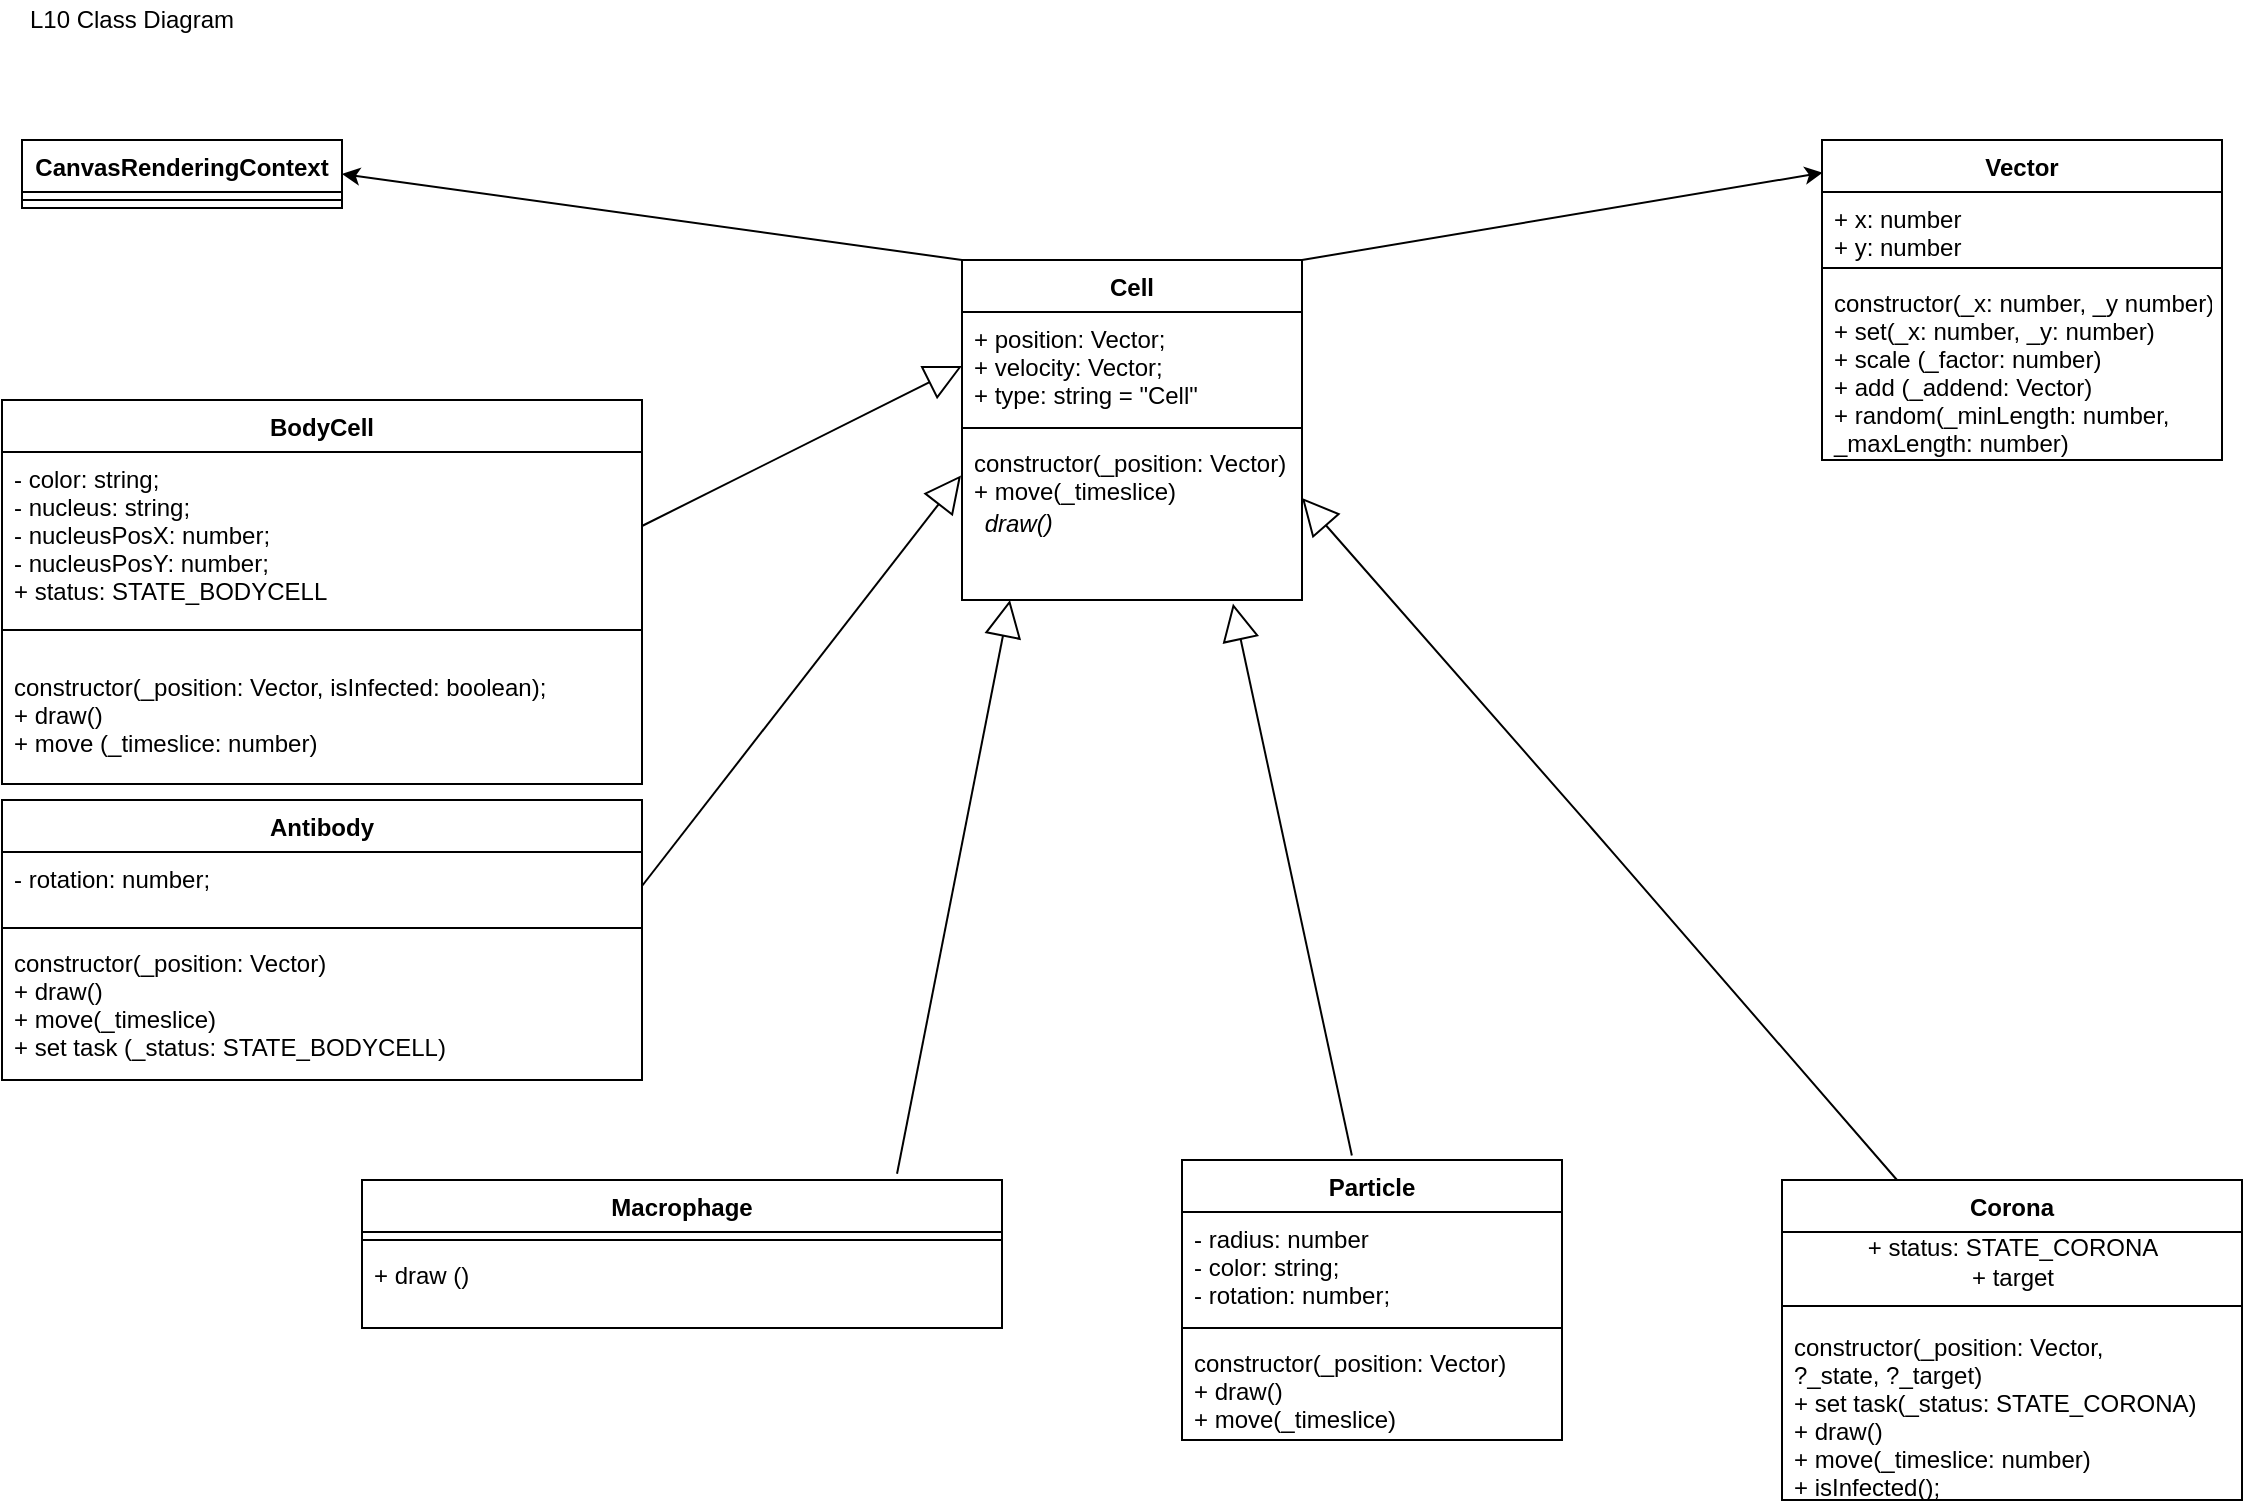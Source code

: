 <mxfile version="13.3.5" type="device"><diagram id="trz45pBPM-zzbVZ8m-UH" name="Page-1"><mxGraphModel dx="1024" dy="592" grid="1" gridSize="10" guides="1" tooltips="1" connect="1" arrows="1" fold="1" page="1" pageScale="1" pageWidth="1169" pageHeight="827" math="0" shadow="0"><root><mxCell id="0"/><mxCell id="1" parent="0"/><mxCell id="1Zk7m2IyA7rpyMyj1JW2-1" value="L10 Class Diagram" style="text;html=1;strokeColor=none;fillColor=none;align=center;verticalAlign=middle;whiteSpace=wrap;rounded=0;" parent="1" vertex="1"><mxGeometry x="40" y="20" width="110" height="20" as="geometry"/></mxCell><mxCell id="1Zk7m2IyA7rpyMyj1JW2-14" value="CanvasRenderingContext" style="swimlane;fontStyle=1;align=center;verticalAlign=top;childLayout=stackLayout;horizontal=1;startSize=26;horizontalStack=0;resizeParent=1;resizeParentMax=0;resizeLast=0;collapsible=1;marginBottom=0;" parent="1" vertex="1"><mxGeometry x="40" y="90" width="160" height="34" as="geometry"/></mxCell><mxCell id="1Zk7m2IyA7rpyMyj1JW2-15" value="" style="line;strokeWidth=1;fillColor=none;align=left;verticalAlign=middle;spacingTop=-1;spacingLeft=3;spacingRight=3;rotatable=0;labelPosition=right;points=[];portConstraint=eastwest;" parent="1Zk7m2IyA7rpyMyj1JW2-14" vertex="1"><mxGeometry y="26" width="160" height="8" as="geometry"/></mxCell><mxCell id="1Zk7m2IyA7rpyMyj1JW2-10" value="Vector" style="swimlane;fontStyle=1;align=center;verticalAlign=top;childLayout=stackLayout;horizontal=1;startSize=26;horizontalStack=0;resizeParent=1;resizeParentMax=0;resizeLast=0;collapsible=1;marginBottom=0;" parent="1" vertex="1"><mxGeometry x="940" y="90" width="200" height="160" as="geometry"/></mxCell><mxCell id="1Zk7m2IyA7rpyMyj1JW2-11" value="+ x: number&#10;+ y: number" style="text;strokeColor=none;fillColor=none;align=left;verticalAlign=top;spacingLeft=4;spacingRight=4;overflow=hidden;rotatable=0;points=[[0,0.5],[1,0.5]];portConstraint=eastwest;" parent="1Zk7m2IyA7rpyMyj1JW2-10" vertex="1"><mxGeometry y="26" width="200" height="34" as="geometry"/></mxCell><mxCell id="1Zk7m2IyA7rpyMyj1JW2-12" value="" style="line;strokeWidth=1;fillColor=none;align=left;verticalAlign=middle;spacingTop=-1;spacingLeft=3;spacingRight=3;rotatable=0;labelPosition=right;points=[];portConstraint=eastwest;" parent="1Zk7m2IyA7rpyMyj1JW2-10" vertex="1"><mxGeometry y="60" width="200" height="8" as="geometry"/></mxCell><mxCell id="1Zk7m2IyA7rpyMyj1JW2-13" value="constructor(_x: number, _y number)&#10;+ set(_x: number, _y: number)&#10;+ scale (_factor: number)&#10;+ add (_addend: Vector)&#10;+ random(_minLength: number, &#10;_maxLength: number)" style="text;strokeColor=none;fillColor=none;align=left;verticalAlign=top;spacingLeft=4;spacingRight=4;overflow=hidden;rotatable=0;points=[[0,0.5],[1,0.5]];portConstraint=eastwest;" parent="1Zk7m2IyA7rpyMyj1JW2-10" vertex="1"><mxGeometry y="68" width="200" height="92" as="geometry"/></mxCell><mxCell id="1Zk7m2IyA7rpyMyj1JW2-6" value="Corona" style="swimlane;fontStyle=1;align=center;verticalAlign=top;childLayout=stackLayout;horizontal=1;startSize=26;horizontalStack=0;resizeParent=1;resizeParentMax=0;resizeLast=0;collapsible=1;marginBottom=0;" parent="1" vertex="1"><mxGeometry x="920" y="610" width="230" height="160" as="geometry"/></mxCell><mxCell id="364SXsjZKpWRhu0kZUlw-3" value="+ status: STATE_CORONA&lt;br&gt;+ target" style="text;html=1;align=center;verticalAlign=middle;resizable=0;points=[];autosize=1;" parent="1Zk7m2IyA7rpyMyj1JW2-6" vertex="1"><mxGeometry y="26" width="230" height="30" as="geometry"/></mxCell><mxCell id="1Zk7m2IyA7rpyMyj1JW2-8" value="" style="line;strokeWidth=1;fillColor=none;align=left;verticalAlign=middle;spacingTop=-1;spacingLeft=3;spacingRight=3;rotatable=0;labelPosition=right;points=[];portConstraint=eastwest;" parent="1Zk7m2IyA7rpyMyj1JW2-6" vertex="1"><mxGeometry y="56" width="230" height="14" as="geometry"/></mxCell><mxCell id="1Zk7m2IyA7rpyMyj1JW2-9" value="constructor(_position: Vector, &#10;?_state, ?_target)&#10;+ set task(_status: STATE_CORONA)&#10;+ draw()&#10;+ move(_timeslice: number)&#10;+ isInfected();&#10;" style="text;strokeColor=none;fillColor=none;align=left;verticalAlign=top;spacingLeft=4;spacingRight=4;overflow=hidden;rotatable=0;points=[[0,0.5],[1,0.5]];portConstraint=eastwest;" parent="1Zk7m2IyA7rpyMyj1JW2-6" vertex="1"><mxGeometry y="70" width="230" height="90" as="geometry"/></mxCell><mxCell id="1Zk7m2IyA7rpyMyj1JW2-20" value="Particle" style="swimlane;fontStyle=1;align=center;verticalAlign=top;childLayout=stackLayout;horizontal=1;startSize=26;horizontalStack=0;resizeParent=1;resizeParentMax=0;resizeLast=0;collapsible=1;marginBottom=0;" parent="1" vertex="1"><mxGeometry x="620" y="600" width="190" height="140" as="geometry"/></mxCell><mxCell id="1Zk7m2IyA7rpyMyj1JW2-21" value="- radius: number&#10;- color: string; &#10;- rotation: number;" style="text;strokeColor=none;fillColor=none;align=left;verticalAlign=top;spacingLeft=4;spacingRight=4;overflow=hidden;rotatable=0;points=[[0,0.5],[1,0.5]];portConstraint=eastwest;" parent="1Zk7m2IyA7rpyMyj1JW2-20" vertex="1"><mxGeometry y="26" width="190" height="54" as="geometry"/></mxCell><mxCell id="1Zk7m2IyA7rpyMyj1JW2-22" value="" style="line;strokeWidth=1;fillColor=none;align=left;verticalAlign=middle;spacingTop=-1;spacingLeft=3;spacingRight=3;rotatable=0;labelPosition=right;points=[];portConstraint=eastwest;" parent="1Zk7m2IyA7rpyMyj1JW2-20" vertex="1"><mxGeometry y="80" width="190" height="8" as="geometry"/></mxCell><mxCell id="1Zk7m2IyA7rpyMyj1JW2-23" value="constructor(_position: Vector)&#10;+ draw()&#10;+ move(_timeslice)" style="text;strokeColor=none;fillColor=none;align=left;verticalAlign=top;spacingLeft=4;spacingRight=4;overflow=hidden;rotatable=0;points=[[0,0.5],[1,0.5]];portConstraint=eastwest;" parent="1Zk7m2IyA7rpyMyj1JW2-20" vertex="1"><mxGeometry y="88" width="190" height="52" as="geometry"/></mxCell><mxCell id="1Zk7m2IyA7rpyMyj1JW2-24" value="Macrophage" style="swimlane;fontStyle=1;align=center;verticalAlign=top;childLayout=stackLayout;horizontal=1;startSize=26;horizontalStack=0;resizeParent=1;resizeParentMax=0;resizeLast=0;collapsible=1;marginBottom=0;" parent="1" vertex="1"><mxGeometry x="210" y="610" width="320" height="74" as="geometry"/></mxCell><mxCell id="1Zk7m2IyA7rpyMyj1JW2-26" value="" style="line;strokeWidth=1;fillColor=none;align=left;verticalAlign=middle;spacingTop=-1;spacingLeft=3;spacingRight=3;rotatable=0;labelPosition=right;points=[];portConstraint=eastwest;" parent="1Zk7m2IyA7rpyMyj1JW2-24" vertex="1"><mxGeometry y="26" width="320" height="8" as="geometry"/></mxCell><mxCell id="1Zk7m2IyA7rpyMyj1JW2-27" value="+ draw ()" style="text;strokeColor=none;fillColor=none;align=left;verticalAlign=top;spacingLeft=4;spacingRight=4;overflow=hidden;rotatable=0;points=[[0,0.5],[1,0.5]];portConstraint=eastwest;" parent="1Zk7m2IyA7rpyMyj1JW2-24" vertex="1"><mxGeometry y="34" width="320" height="40" as="geometry"/></mxCell><mxCell id="1Zk7m2IyA7rpyMyj1JW2-16" value="Antibody" style="swimlane;fontStyle=1;align=center;verticalAlign=top;childLayout=stackLayout;horizontal=1;startSize=26;horizontalStack=0;resizeParent=1;resizeParentMax=0;resizeLast=0;collapsible=1;marginBottom=0;" parent="1" vertex="1"><mxGeometry x="30" y="420" width="320" height="140" as="geometry"/></mxCell><mxCell id="1Zk7m2IyA7rpyMyj1JW2-17" value="- rotation: number;" style="text;strokeColor=none;fillColor=none;align=left;verticalAlign=top;spacingLeft=4;spacingRight=4;overflow=hidden;rotatable=0;points=[[0,0.5],[1,0.5]];portConstraint=eastwest;" parent="1Zk7m2IyA7rpyMyj1JW2-16" vertex="1"><mxGeometry y="26" width="320" height="34" as="geometry"/></mxCell><mxCell id="1Zk7m2IyA7rpyMyj1JW2-18" value="" style="line;strokeWidth=1;fillColor=none;align=left;verticalAlign=middle;spacingTop=-1;spacingLeft=3;spacingRight=3;rotatable=0;labelPosition=right;points=[];portConstraint=eastwest;" parent="1Zk7m2IyA7rpyMyj1JW2-16" vertex="1"><mxGeometry y="60" width="320" height="8" as="geometry"/></mxCell><mxCell id="1Zk7m2IyA7rpyMyj1JW2-19" value="constructor(_position: Vector)&#10;+ draw()&#10;+ move(_timeslice)&#10;+ set task (_status: STATE_BODYCELL)" style="text;strokeColor=none;fillColor=none;align=left;verticalAlign=top;spacingLeft=4;spacingRight=4;overflow=hidden;rotatable=0;points=[[0,0.5],[1,0.5]];portConstraint=eastwest;" parent="1Zk7m2IyA7rpyMyj1JW2-16" vertex="1"><mxGeometry y="68" width="320" height="72" as="geometry"/></mxCell><mxCell id="1Zk7m2IyA7rpyMyj1JW2-2" value="BodyCell" style="swimlane;fontStyle=1;align=center;verticalAlign=top;childLayout=stackLayout;horizontal=1;startSize=26;horizontalStack=0;resizeParent=1;resizeParentMax=0;resizeLast=0;collapsible=1;marginBottom=0;" parent="1" vertex="1"><mxGeometry x="30" y="220" width="320" height="192" as="geometry"/></mxCell><mxCell id="1Zk7m2IyA7rpyMyj1JW2-3" value="- color: string; &#10;- nucleus: string;&#10;- nucleusPosX: number; &#10;- nucleusPosY: number;&#10;+ status: STATE_BODYCELL" style="text;strokeColor=none;fillColor=none;align=left;verticalAlign=top;spacingLeft=4;spacingRight=4;overflow=hidden;rotatable=0;points=[[0,0.5],[1,0.5]];portConstraint=eastwest;" parent="1Zk7m2IyA7rpyMyj1JW2-2" vertex="1"><mxGeometry y="26" width="320" height="74" as="geometry"/></mxCell><mxCell id="1Zk7m2IyA7rpyMyj1JW2-4" value="" style="line;strokeWidth=1;fillColor=none;align=left;verticalAlign=middle;spacingTop=-1;spacingLeft=3;spacingRight=3;rotatable=0;labelPosition=right;points=[];portConstraint=eastwest;" parent="1Zk7m2IyA7rpyMyj1JW2-2" vertex="1"><mxGeometry y="100" width="320" height="30" as="geometry"/></mxCell><mxCell id="1Zk7m2IyA7rpyMyj1JW2-5" value="constructor(_position: Vector, isInfected: boolean);&#10;+ draw()&#10;+ move (_timeslice: number)" style="text;strokeColor=none;fillColor=none;align=left;verticalAlign=top;spacingLeft=4;spacingRight=4;overflow=hidden;rotatable=0;points=[[0,0.5],[1,0.5]];portConstraint=eastwest;" parent="1Zk7m2IyA7rpyMyj1JW2-2" vertex="1"><mxGeometry y="130" width="320" height="62" as="geometry"/></mxCell><mxCell id="1Zk7m2IyA7rpyMyj1JW2-32" value="Cell" style="swimlane;fontStyle=1;align=center;verticalAlign=top;childLayout=stackLayout;horizontal=1;startSize=26;horizontalStack=0;resizeParent=1;resizeParentMax=0;resizeLast=0;collapsible=1;marginBottom=0;" parent="1" vertex="1"><mxGeometry x="510" y="150" width="170" height="170" as="geometry"/></mxCell><mxCell id="1Zk7m2IyA7rpyMyj1JW2-33" value="+ position: Vector; &#10;+ velocity: Vector;&#10;+ type: string = &quot;Cell&quot; " style="text;strokeColor=none;fillColor=none;align=left;verticalAlign=top;spacingLeft=4;spacingRight=4;overflow=hidden;rotatable=0;points=[[0,0.5],[1,0.5]];portConstraint=eastwest;" parent="1Zk7m2IyA7rpyMyj1JW2-32" vertex="1"><mxGeometry y="26" width="170" height="54" as="geometry"/></mxCell><mxCell id="1Zk7m2IyA7rpyMyj1JW2-34" value="" style="line;strokeWidth=1;fillColor=none;align=left;verticalAlign=middle;spacingTop=-1;spacingLeft=3;spacingRight=3;rotatable=0;labelPosition=right;points=[];portConstraint=eastwest;" parent="1Zk7m2IyA7rpyMyj1JW2-32" vertex="1"><mxGeometry y="80" width="170" height="8" as="geometry"/></mxCell><mxCell id="1Zk7m2IyA7rpyMyj1JW2-35" value="constructor(_position: Vector)&#10;+ move(_timeslice)" style="text;strokeColor=none;fillColor=none;align=left;verticalAlign=top;spacingLeft=4;spacingRight=4;overflow=hidden;rotatable=0;points=[[0,0.5],[1,0.5]];portConstraint=eastwest;fontStyle=0" parent="1Zk7m2IyA7rpyMyj1JW2-32" vertex="1"><mxGeometry y="88" width="170" height="62" as="geometry"/></mxCell><mxCell id="364SXsjZKpWRhu0kZUlw-1" value="&lt;i&gt;draw()&amp;nbsp; &amp;nbsp; &amp;nbsp; &amp;nbsp; &amp;nbsp; &amp;nbsp; &amp;nbsp; &amp;nbsp; &amp;nbsp; &amp;nbsp; &amp;nbsp; &amp;nbsp; &amp;nbsp; &amp;nbsp; &amp;nbsp; &amp;nbsp; &amp;nbsp;&amp;nbsp;&lt;br&gt;&lt;br&gt;&lt;br&gt;&lt;br&gt;&lt;br&gt;&lt;/i&gt;" style="text;html=1;strokeColor=none;fillColor=none;align=center;verticalAlign=middle;whiteSpace=wrap;rounded=0;" parent="1Zk7m2IyA7rpyMyj1JW2-32" vertex="1"><mxGeometry y="150" width="170" height="20" as="geometry"/></mxCell><mxCell id="1Zk7m2IyA7rpyMyj1JW2-36" value="" style="endArrow=block;endSize=16;endFill=0;html=1;exitX=0.836;exitY=-0.042;exitDx=0;exitDy=0;exitPerimeter=0;" parent="1" source="1Zk7m2IyA7rpyMyj1JW2-24" edge="1"><mxGeometry width="160" relative="1" as="geometry"><mxPoint x="560" y="500" as="sourcePoint"/><mxPoint x="534" y="320" as="targetPoint"/></mxGeometry></mxCell><mxCell id="1Zk7m2IyA7rpyMyj1JW2-37" value="" style="endArrow=block;endSize=16;endFill=0;html=1;exitX=1;exitY=0.5;exitDx=0;exitDy=0;entryX=-0.003;entryY=0.318;entryDx=0;entryDy=0;entryPerimeter=0;" parent="1" source="1Zk7m2IyA7rpyMyj1JW2-17" target="1Zk7m2IyA7rpyMyj1JW2-35" edge="1"><mxGeometry width="160" relative="1" as="geometry"><mxPoint x="560" y="500" as="sourcePoint"/><mxPoint x="500" y="240" as="targetPoint"/></mxGeometry></mxCell><mxCell id="1Zk7m2IyA7rpyMyj1JW2-38" value="" style="endArrow=block;endSize=16;endFill=0;html=1;exitX=1;exitY=0.5;exitDx=0;exitDy=0;entryX=0;entryY=0.5;entryDx=0;entryDy=0;" parent="1" source="1Zk7m2IyA7rpyMyj1JW2-3" target="1Zk7m2IyA7rpyMyj1JW2-33" edge="1"><mxGeometry width="160" relative="1" as="geometry"><mxPoint x="560" y="500" as="sourcePoint"/><mxPoint x="720" y="500" as="targetPoint"/></mxGeometry></mxCell><mxCell id="1Zk7m2IyA7rpyMyj1JW2-39" value="" style="endArrow=block;endSize=16;endFill=0;html=1;exitX=0.447;exitY=-0.016;exitDx=0;exitDy=0;exitPerimeter=0;entryX=0.797;entryY=1.09;entryDx=0;entryDy=0;entryPerimeter=0;" parent="1" source="1Zk7m2IyA7rpyMyj1JW2-20" target="364SXsjZKpWRhu0kZUlw-1" edge="1"><mxGeometry width="160" relative="1" as="geometry"><mxPoint x="630" y="430" as="sourcePoint"/><mxPoint x="790" y="430" as="targetPoint"/></mxGeometry></mxCell><mxCell id="1Zk7m2IyA7rpyMyj1JW2-40" value="" style="endArrow=block;endSize=16;endFill=0;html=1;exitX=0.25;exitY=0;exitDx=0;exitDy=0;entryX=1;entryY=0.5;entryDx=0;entryDy=0;" parent="1" source="1Zk7m2IyA7rpyMyj1JW2-6" target="1Zk7m2IyA7rpyMyj1JW2-35" edge="1"><mxGeometry width="160" relative="1" as="geometry"><mxPoint x="810" y="400" as="sourcePoint"/><mxPoint x="970" y="400" as="targetPoint"/><Array as="points"><mxPoint x="830" y="440"/></Array></mxGeometry></mxCell><mxCell id="1Zk7m2IyA7rpyMyj1JW2-42" value="" style="endArrow=classic;html=1;exitX=0;exitY=0;exitDx=0;exitDy=0;entryX=1;entryY=0.5;entryDx=0;entryDy=0;" parent="1" source="1Zk7m2IyA7rpyMyj1JW2-32" target="1Zk7m2IyA7rpyMyj1JW2-14" edge="1"><mxGeometry width="50" height="50" relative="1" as="geometry"><mxPoint x="350" y="180" as="sourcePoint"/><mxPoint x="400" y="130" as="targetPoint"/></mxGeometry></mxCell><mxCell id="1Zk7m2IyA7rpyMyj1JW2-43" value="" style="endArrow=classic;html=1;exitX=1;exitY=0;exitDx=0;exitDy=0;entryX=0.002;entryY=0.102;entryDx=0;entryDy=0;entryPerimeter=0;" parent="1" source="1Zk7m2IyA7rpyMyj1JW2-32" target="1Zk7m2IyA7rpyMyj1JW2-10" edge="1"><mxGeometry width="50" height="50" relative="1" as="geometry"><mxPoint x="740" y="170" as="sourcePoint"/><mxPoint x="790" y="120" as="targetPoint"/></mxGeometry></mxCell></root></mxGraphModel></diagram></mxfile>